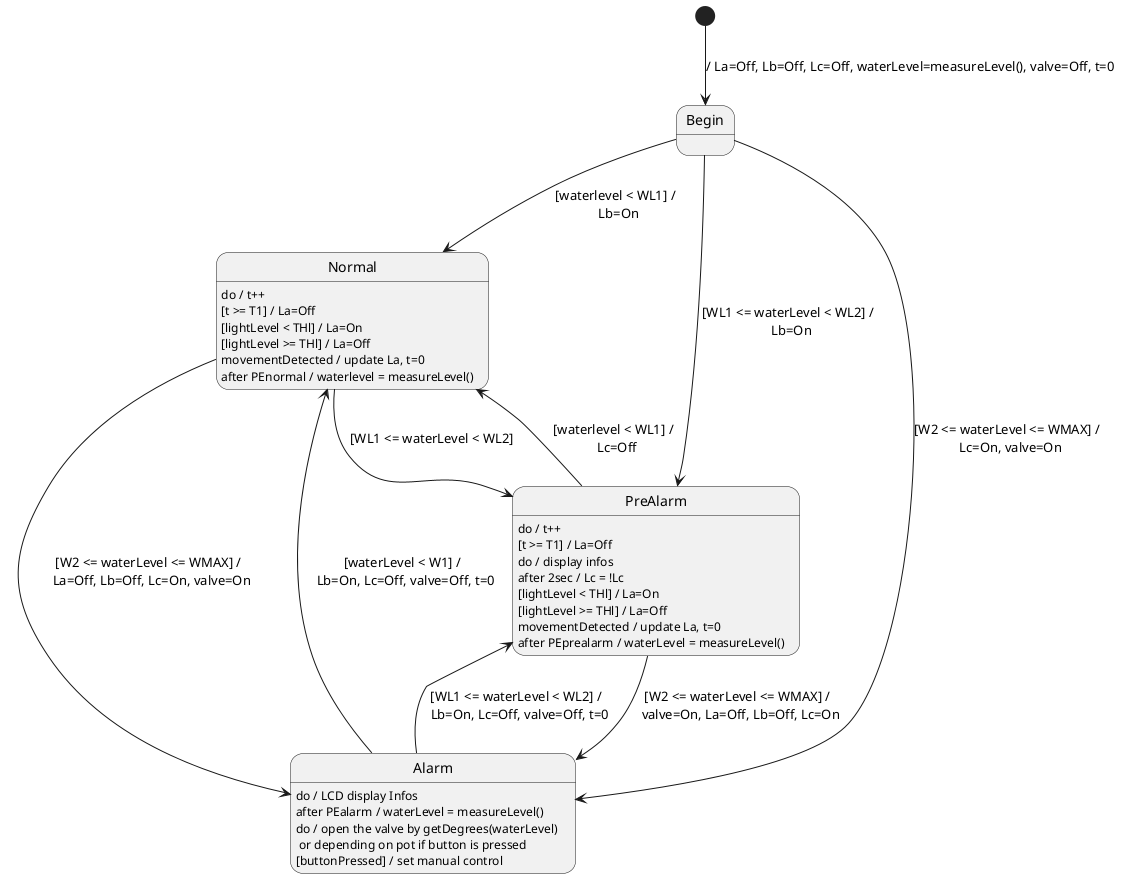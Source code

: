 @startuml Assigment2

/'
    SENSORS

    - Pir to detect movement
    - Sonar used to measure water level
    - ServoMotor used to control the valve (0deg=Close, 180deg=Open)
    - Light Sensor = used to measure light level
    - La = Green Led to report a movement
    - Lb = Green Led which means the bridge can be used
    - Lc = Red Led which:
        - Blink every 2sec in PreAlarm
        - Is On in Alarm
    - LCD = I2C Display to give infos to the user
'/

/'
    CONSTANTS:
    - LHl = Light level threshold
    - W1, W2, Wmax = water level bounds
'/

/' In the normal state Lb is off and Lc is off,
    that means that the bridge can be used
'/

[*] --> Begin : / La=Off, Lb=Off, Lc=Off, waterLevel=measureLevel(), valve=Off, t=0

Begin --> Normal : [waterlevel < WL1] / \n Lb=On
Begin --> PreAlarm : [WL1 <= waterLevel < WL2] / \n Lb=On
Begin --> Alarm : [W2 <= waterLevel <= WMAX] / \n Lc=On, valve=On

/'
    When the PIR detect the movement La is switched On or Off
    depending on the light level
'/
Normal : do / t++
Normal : [t >= T1] / La=Off
Normal : [lightLevel < THl] / La=On
Normal : [lightLevel >= THl] / La=Off
Normal : movementDetected / update La, t=0
Normal  : after PEnormal / waterlevel = measureLevel()
Normal --> PreAlarm : [WL1 <= waterLevel < WL2]
Normal --> Alarm : [W2 <= waterLevel <= WMAX] / \n La=Off, Lb=Off, Lc=On, valve=On
PreAlarm --> Normal : [waterlevel < WL1] / \n Lc=Off
/'
    Infos: PreAlarm State and Current Water Level
'/
PreAlarm : do / t++
PreAlarm : [t >= T1] / La=Off
PreAlarm : do / display infos
PreAlarm : after 2sec / Lc = !Lc 
PreAlarm : [lightLevel < THl] / La=On
PreAlarm : [lightLevel >= THl] / La=Off
PreAlarm : movementDetected / update La, t=0
PreAlarm : after PEprealarm / waterLevel = measureLevel() 
PreAlarm --> Alarm : [W2 <= waterLevel <= WMAX] / \n valve=On, La=Off, Lb=Off, Lc=On

Alarm --> PreAlarm : [WL1 <= waterLevel < WL2] / \n Lb=On, Lc=Off, valve=Off, t=0
Alarm --> Normal : [waterLevel < W1] / \n Lb=On, Lc=Off, valve=Off, t=0
/'
    Infos: Alarm State, Current Water Level 
    and Current opening degrees
'/
Alarm : do / LCD display Infos
Alarm  : after PEalarm / waterLevel = measureLevel()
Alarm : do / open the valve by getDegrees(waterLevel) \n or depending on pot if button is pressed
Alarm  : [buttonPressed] / set manual control

@enduml